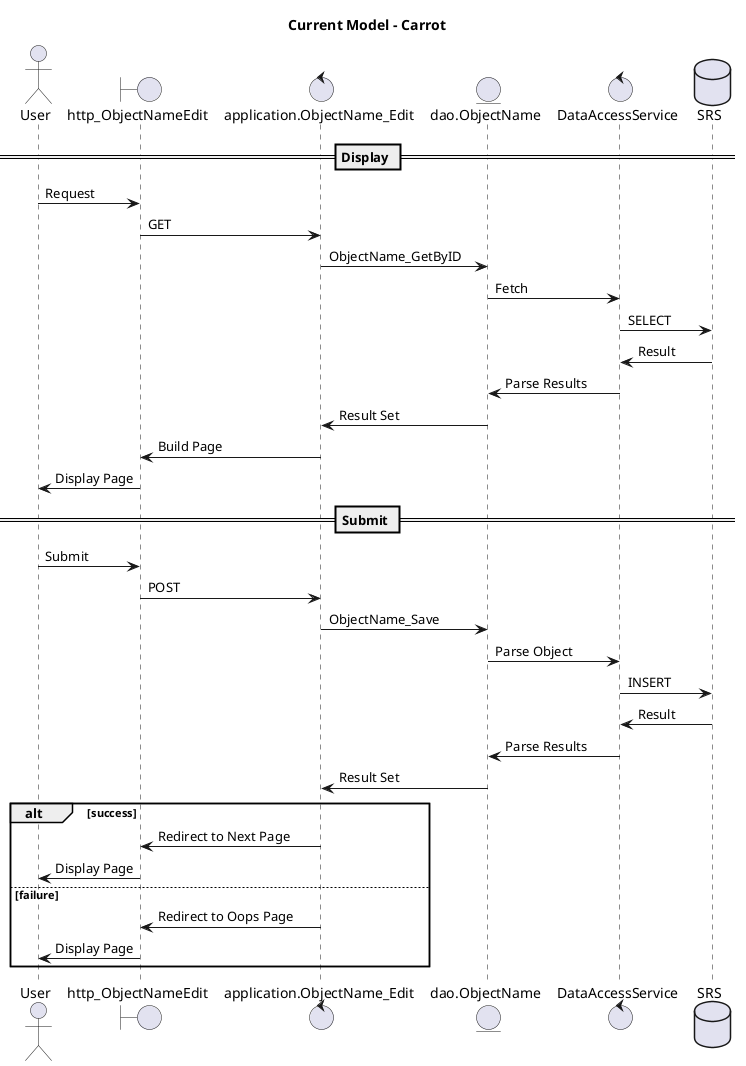 @startuml
title Current Model - Carrot
actor User as user
boundary http_ObjectNameEdit as web
control application.ObjectName_Edit as app
entity dao.ObjectName as dao
control DataAccessService as das 
database SRS as db

== Display ==
user -> web: Request
web->app: GET
app->dao: ObjectName_GetByID
dao->das: Fetch
das->db: SELECT
db->das: Result
das->dao: Parse Results
dao->app: Result Set
app-> web: Build Page
web->user:Display Page
== Submit ==
user -> web: Submit
web->app: POST
app->dao: ObjectName_Save
dao->das: Parse Object
das->db: INSERT
db->das: Result
das->dao: Parse Results
dao->app: Result Set
alt success
app->web: Redirect to Next Page
web->user: Display Page
else failure
app->web: Redirect to Oops Page
web->user: Display Page
end
@enduml